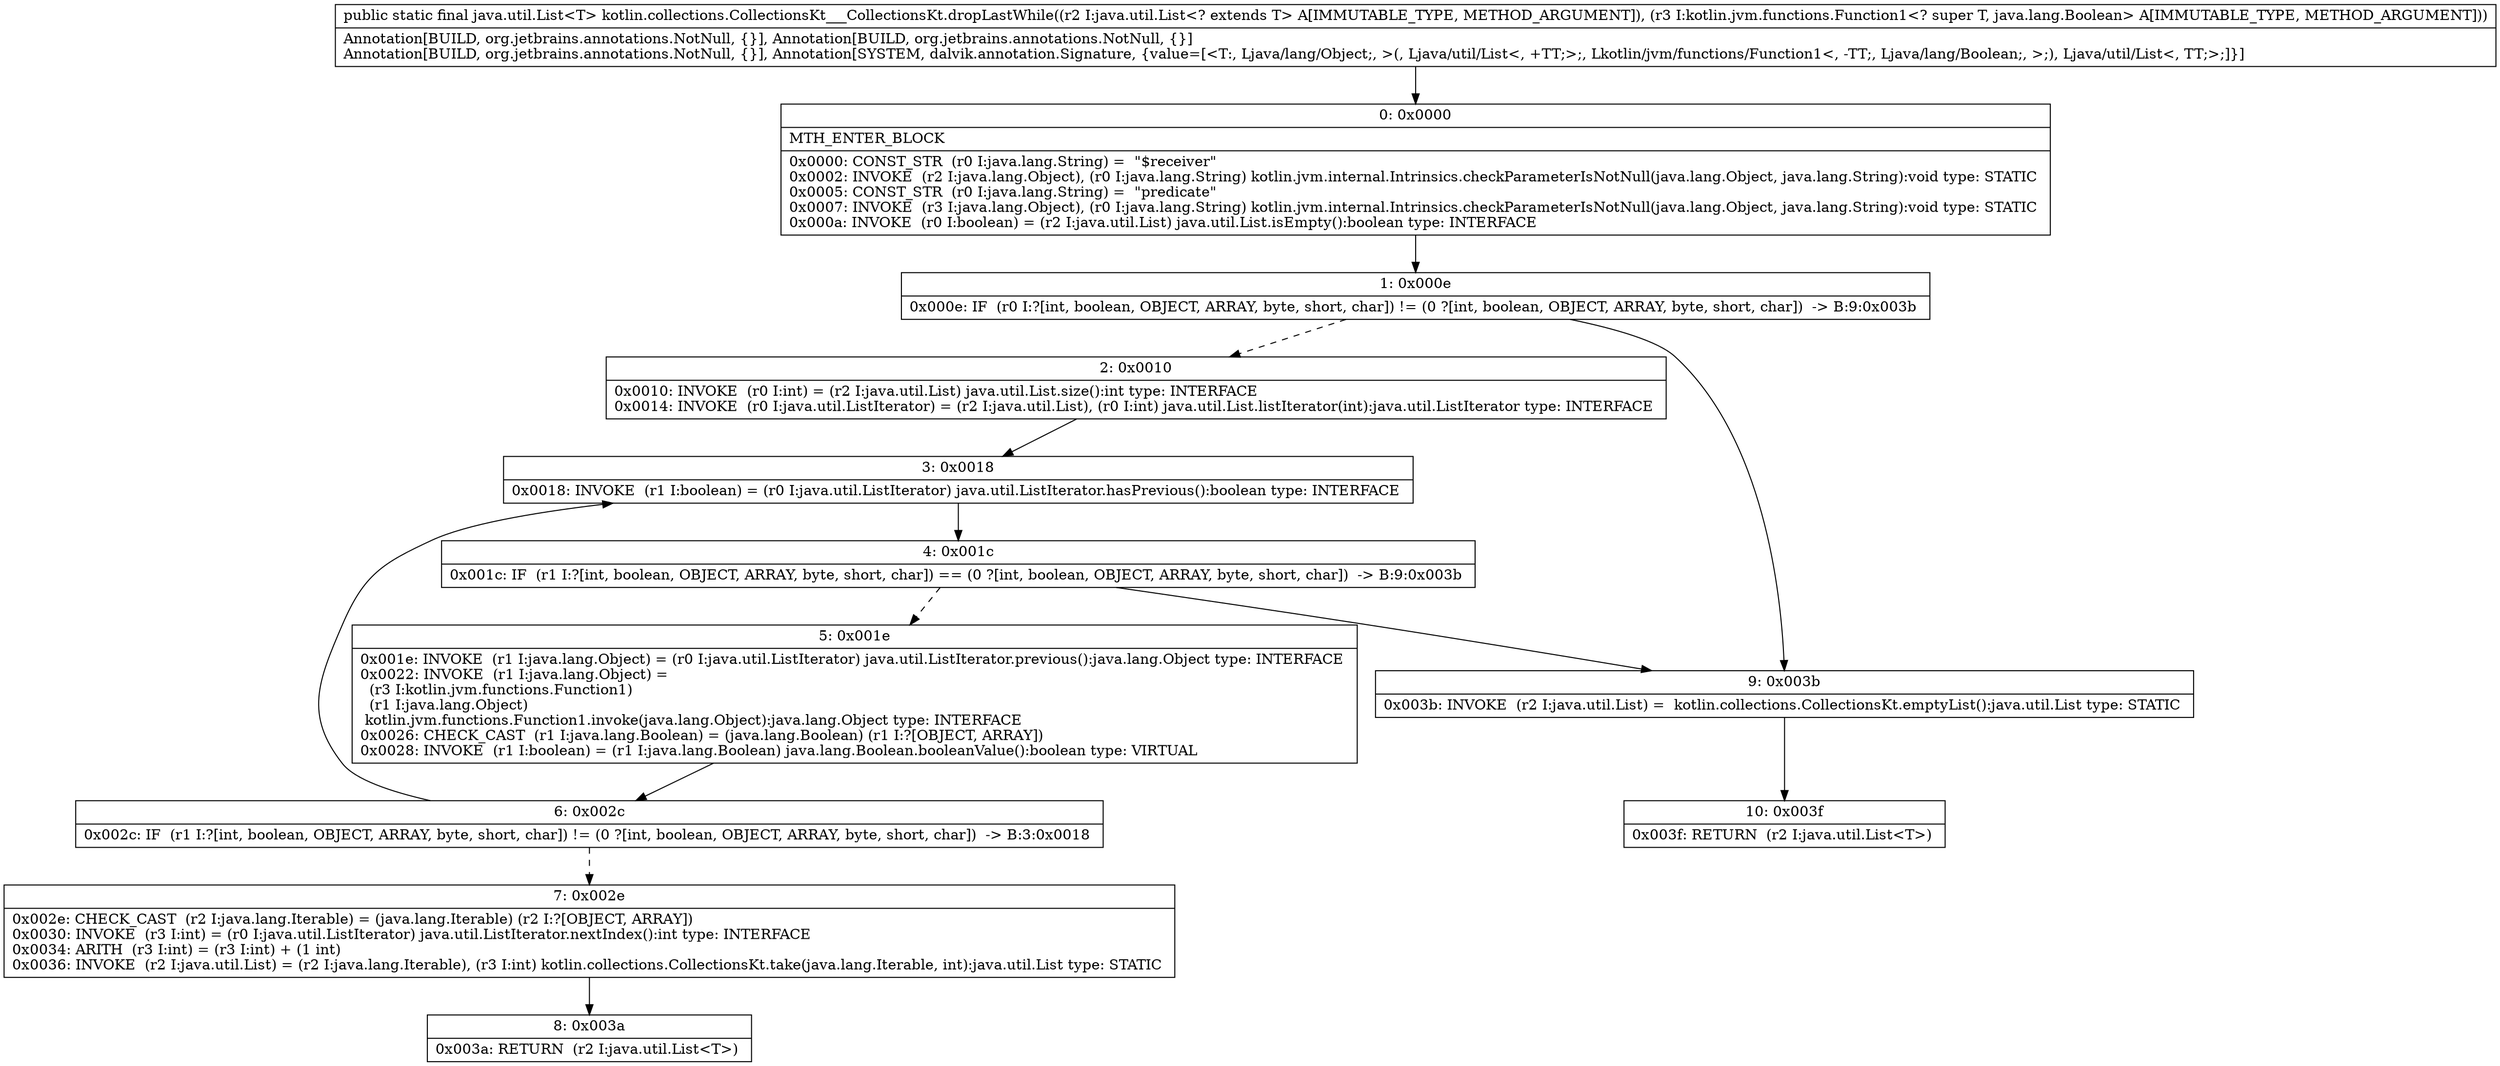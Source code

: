 digraph "CFG forkotlin.collections.CollectionsKt___CollectionsKt.dropLastWhile(Ljava\/util\/List;Lkotlin\/jvm\/functions\/Function1;)Ljava\/util\/List;" {
Node_0 [shape=record,label="{0\:\ 0x0000|MTH_ENTER_BLOCK\l|0x0000: CONST_STR  (r0 I:java.lang.String) =  \"$receiver\" \l0x0002: INVOKE  (r2 I:java.lang.Object), (r0 I:java.lang.String) kotlin.jvm.internal.Intrinsics.checkParameterIsNotNull(java.lang.Object, java.lang.String):void type: STATIC \l0x0005: CONST_STR  (r0 I:java.lang.String) =  \"predicate\" \l0x0007: INVOKE  (r3 I:java.lang.Object), (r0 I:java.lang.String) kotlin.jvm.internal.Intrinsics.checkParameterIsNotNull(java.lang.Object, java.lang.String):void type: STATIC \l0x000a: INVOKE  (r0 I:boolean) = (r2 I:java.util.List) java.util.List.isEmpty():boolean type: INTERFACE \l}"];
Node_1 [shape=record,label="{1\:\ 0x000e|0x000e: IF  (r0 I:?[int, boolean, OBJECT, ARRAY, byte, short, char]) != (0 ?[int, boolean, OBJECT, ARRAY, byte, short, char])  \-\> B:9:0x003b \l}"];
Node_2 [shape=record,label="{2\:\ 0x0010|0x0010: INVOKE  (r0 I:int) = (r2 I:java.util.List) java.util.List.size():int type: INTERFACE \l0x0014: INVOKE  (r0 I:java.util.ListIterator) = (r2 I:java.util.List), (r0 I:int) java.util.List.listIterator(int):java.util.ListIterator type: INTERFACE \l}"];
Node_3 [shape=record,label="{3\:\ 0x0018|0x0018: INVOKE  (r1 I:boolean) = (r0 I:java.util.ListIterator) java.util.ListIterator.hasPrevious():boolean type: INTERFACE \l}"];
Node_4 [shape=record,label="{4\:\ 0x001c|0x001c: IF  (r1 I:?[int, boolean, OBJECT, ARRAY, byte, short, char]) == (0 ?[int, boolean, OBJECT, ARRAY, byte, short, char])  \-\> B:9:0x003b \l}"];
Node_5 [shape=record,label="{5\:\ 0x001e|0x001e: INVOKE  (r1 I:java.lang.Object) = (r0 I:java.util.ListIterator) java.util.ListIterator.previous():java.lang.Object type: INTERFACE \l0x0022: INVOKE  (r1 I:java.lang.Object) = \l  (r3 I:kotlin.jvm.functions.Function1)\l  (r1 I:java.lang.Object)\l kotlin.jvm.functions.Function1.invoke(java.lang.Object):java.lang.Object type: INTERFACE \l0x0026: CHECK_CAST  (r1 I:java.lang.Boolean) = (java.lang.Boolean) (r1 I:?[OBJECT, ARRAY]) \l0x0028: INVOKE  (r1 I:boolean) = (r1 I:java.lang.Boolean) java.lang.Boolean.booleanValue():boolean type: VIRTUAL \l}"];
Node_6 [shape=record,label="{6\:\ 0x002c|0x002c: IF  (r1 I:?[int, boolean, OBJECT, ARRAY, byte, short, char]) != (0 ?[int, boolean, OBJECT, ARRAY, byte, short, char])  \-\> B:3:0x0018 \l}"];
Node_7 [shape=record,label="{7\:\ 0x002e|0x002e: CHECK_CAST  (r2 I:java.lang.Iterable) = (java.lang.Iterable) (r2 I:?[OBJECT, ARRAY]) \l0x0030: INVOKE  (r3 I:int) = (r0 I:java.util.ListIterator) java.util.ListIterator.nextIndex():int type: INTERFACE \l0x0034: ARITH  (r3 I:int) = (r3 I:int) + (1 int) \l0x0036: INVOKE  (r2 I:java.util.List) = (r2 I:java.lang.Iterable), (r3 I:int) kotlin.collections.CollectionsKt.take(java.lang.Iterable, int):java.util.List type: STATIC \l}"];
Node_8 [shape=record,label="{8\:\ 0x003a|0x003a: RETURN  (r2 I:java.util.List\<T\>) \l}"];
Node_9 [shape=record,label="{9\:\ 0x003b|0x003b: INVOKE  (r2 I:java.util.List) =  kotlin.collections.CollectionsKt.emptyList():java.util.List type: STATIC \l}"];
Node_10 [shape=record,label="{10\:\ 0x003f|0x003f: RETURN  (r2 I:java.util.List\<T\>) \l}"];
MethodNode[shape=record,label="{public static final java.util.List\<T\> kotlin.collections.CollectionsKt___CollectionsKt.dropLastWhile((r2 I:java.util.List\<? extends T\> A[IMMUTABLE_TYPE, METHOD_ARGUMENT]), (r3 I:kotlin.jvm.functions.Function1\<? super T, java.lang.Boolean\> A[IMMUTABLE_TYPE, METHOD_ARGUMENT]))  | Annotation[BUILD, org.jetbrains.annotations.NotNull, \{\}], Annotation[BUILD, org.jetbrains.annotations.NotNull, \{\}]\lAnnotation[BUILD, org.jetbrains.annotations.NotNull, \{\}], Annotation[SYSTEM, dalvik.annotation.Signature, \{value=[\<T:, Ljava\/lang\/Object;, \>(, Ljava\/util\/List\<, +TT;\>;, Lkotlin\/jvm\/functions\/Function1\<, \-TT;, Ljava\/lang\/Boolean;, \>;), Ljava\/util\/List\<, TT;\>;]\}]\l}"];
MethodNode -> Node_0;
Node_0 -> Node_1;
Node_1 -> Node_2[style=dashed];
Node_1 -> Node_9;
Node_2 -> Node_3;
Node_3 -> Node_4;
Node_4 -> Node_5[style=dashed];
Node_4 -> Node_9;
Node_5 -> Node_6;
Node_6 -> Node_3;
Node_6 -> Node_7[style=dashed];
Node_7 -> Node_8;
Node_9 -> Node_10;
}

